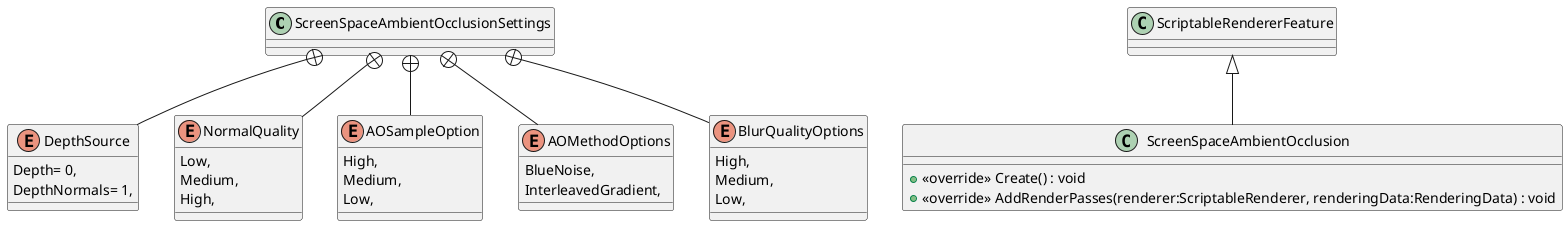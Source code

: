 @startuml
class ScreenSpaceAmbientOcclusionSettings {
}
class ScreenSpaceAmbientOcclusion {
    + <<override>> Create() : void
    + <<override>> AddRenderPasses(renderer:ScriptableRenderer, renderingData:RenderingData) : void
}
enum DepthSource {
    Depth= 0,
    DepthNormals= 1,
}
enum NormalQuality {
    Low,
    Medium,
    High,
}
enum AOSampleOption {
    High,
    Medium,
    Low,
}
enum AOMethodOptions {
    BlueNoise,
    InterleavedGradient,
}
enum BlurQualityOptions {
    High,
    Medium,
    Low,
}
ScriptableRendererFeature <|-- ScreenSpaceAmbientOcclusion
ScreenSpaceAmbientOcclusionSettings +-- DepthSource
ScreenSpaceAmbientOcclusionSettings +-- NormalQuality
ScreenSpaceAmbientOcclusionSettings +-- AOSampleOption
ScreenSpaceAmbientOcclusionSettings +-- AOMethodOptions
ScreenSpaceAmbientOcclusionSettings +-- BlurQualityOptions
@enduml
